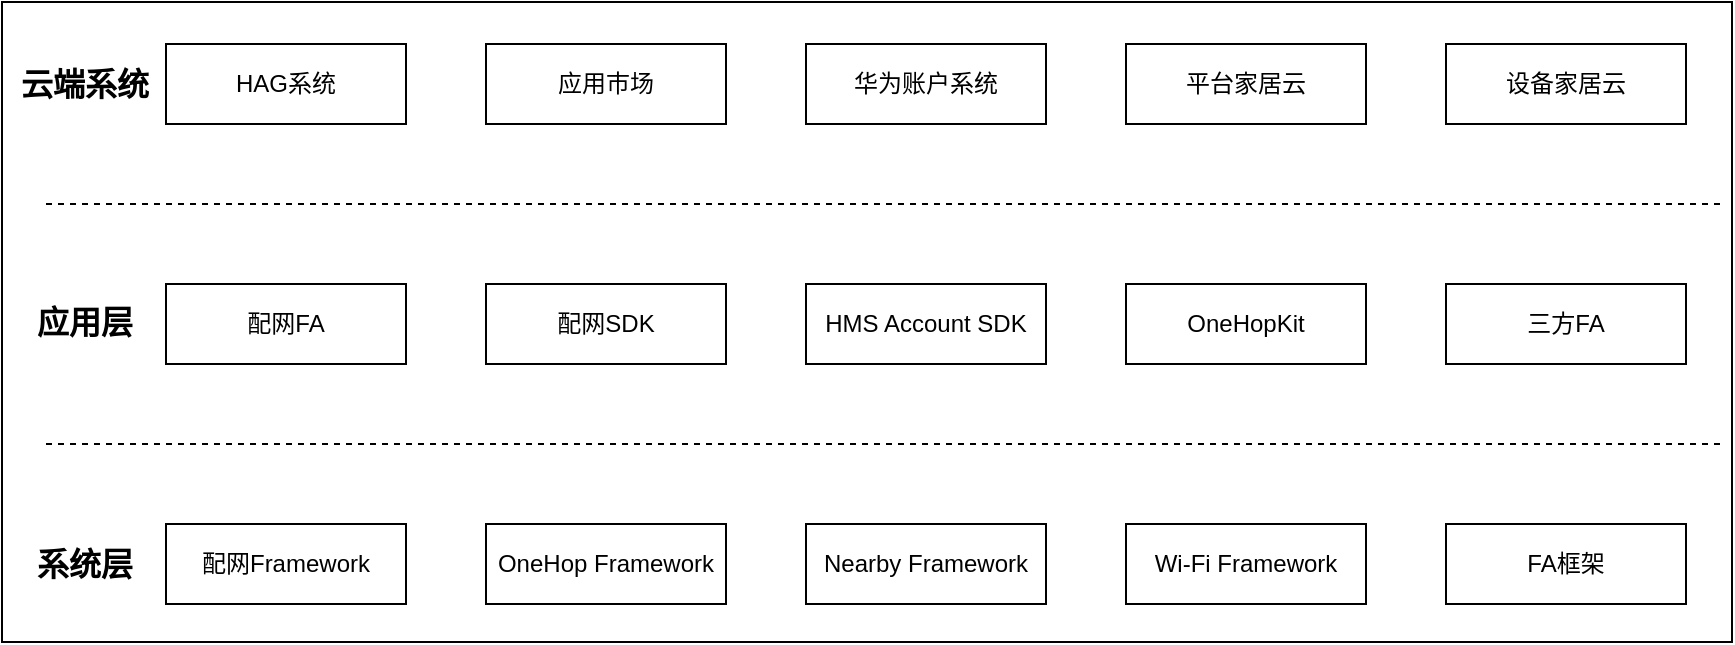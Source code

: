 <mxfile version="13.4.2" type="github">
  <diagram id="sb9LewfW7shVvvYAZqtr" name="Page-1">
    <mxGraphModel dx="2249" dy="794" grid="1" gridSize="10" guides="1" tooltips="1" connect="1" arrows="1" fold="1" page="1" pageScale="1" pageWidth="827" pageHeight="1169" math="0" shadow="0">
      <root>
        <mxCell id="0" />
        <mxCell id="1" parent="0" />
        <mxCell id="2lbByDhS2_QOVS_OjQFb-18" value="" style="rounded=0;whiteSpace=wrap;html=1;fillColor=none;" vertex="1" parent="1">
          <mxGeometry x="-42" y="179" width="865" height="320" as="geometry" />
        </mxCell>
        <mxCell id="2lbByDhS2_QOVS_OjQFb-1" value="平台家居云" style="rounded=0;whiteSpace=wrap;html=1;" vertex="1" parent="1">
          <mxGeometry x="520" y="200" width="120" height="40" as="geometry" />
        </mxCell>
        <mxCell id="2lbByDhS2_QOVS_OjQFb-2" value="设备家居云" style="rounded=0;whiteSpace=wrap;html=1;" vertex="1" parent="1">
          <mxGeometry x="680" y="200" width="120" height="40" as="geometry" />
        </mxCell>
        <mxCell id="2lbByDhS2_QOVS_OjQFb-3" value="配网FA" style="rounded=0;whiteSpace=wrap;html=1;" vertex="1" parent="1">
          <mxGeometry x="40" y="320" width="120" height="40" as="geometry" />
        </mxCell>
        <mxCell id="2lbByDhS2_QOVS_OjQFb-4" value="配网SDK" style="rounded=0;whiteSpace=wrap;html=1;" vertex="1" parent="1">
          <mxGeometry x="200" y="320" width="120" height="40" as="geometry" />
        </mxCell>
        <mxCell id="2lbByDhS2_QOVS_OjQFb-5" value="OneHopKit" style="rounded=0;whiteSpace=wrap;html=1;" vertex="1" parent="1">
          <mxGeometry x="520" y="320" width="120" height="40" as="geometry" />
        </mxCell>
        <mxCell id="2lbByDhS2_QOVS_OjQFb-6" value="HAG系统" style="rounded=0;whiteSpace=wrap;html=1;" vertex="1" parent="1">
          <mxGeometry x="40" y="200" width="120" height="40" as="geometry" />
        </mxCell>
        <mxCell id="2lbByDhS2_QOVS_OjQFb-7" value="应用市场" style="rounded=0;whiteSpace=wrap;html=1;" vertex="1" parent="1">
          <mxGeometry x="200" y="200" width="120" height="40" as="geometry" />
        </mxCell>
        <mxCell id="2lbByDhS2_QOVS_OjQFb-8" value="华为账户系统" style="rounded=0;whiteSpace=wrap;html=1;" vertex="1" parent="1">
          <mxGeometry x="360" y="200" width="120" height="40" as="geometry" />
        </mxCell>
        <mxCell id="2lbByDhS2_QOVS_OjQFb-9" value="HMS Account SDK" style="rounded=0;whiteSpace=wrap;html=1;" vertex="1" parent="1">
          <mxGeometry x="360" y="320" width="120" height="40" as="geometry" />
        </mxCell>
        <mxCell id="2lbByDhS2_QOVS_OjQFb-10" value="三方FA" style="rounded=0;whiteSpace=wrap;html=1;" vertex="1" parent="1">
          <mxGeometry x="680" y="320" width="120" height="40" as="geometry" />
        </mxCell>
        <mxCell id="2lbByDhS2_QOVS_OjQFb-11" value="配网Framework" style="rounded=0;whiteSpace=wrap;html=1;" vertex="1" parent="1">
          <mxGeometry x="40" y="440" width="120" height="40" as="geometry" />
        </mxCell>
        <mxCell id="2lbByDhS2_QOVS_OjQFb-12" value="OneHop Framework" style="rounded=0;whiteSpace=wrap;html=1;" vertex="1" parent="1">
          <mxGeometry x="200" y="440" width="120" height="40" as="geometry" />
        </mxCell>
        <mxCell id="2lbByDhS2_QOVS_OjQFb-13" value="Wi-Fi Framework" style="rounded=0;whiteSpace=wrap;html=1;" vertex="1" parent="1">
          <mxGeometry x="520" y="440" width="120" height="40" as="geometry" />
        </mxCell>
        <mxCell id="2lbByDhS2_QOVS_OjQFb-14" value="Nearby Framework" style="rounded=0;whiteSpace=wrap;html=1;" vertex="1" parent="1">
          <mxGeometry x="360" y="440" width="120" height="40" as="geometry" />
        </mxCell>
        <mxCell id="2lbByDhS2_QOVS_OjQFb-15" value="FA框架" style="rounded=0;whiteSpace=wrap;html=1;" vertex="1" parent="1">
          <mxGeometry x="680" y="440" width="120" height="40" as="geometry" />
        </mxCell>
        <mxCell id="2lbByDhS2_QOVS_OjQFb-16" value="" style="endArrow=none;dashed=1;html=1;" edge="1" parent="1">
          <mxGeometry width="50" height="50" relative="1" as="geometry">
            <mxPoint x="-20" y="280" as="sourcePoint" />
            <mxPoint x="820" y="280" as="targetPoint" />
            <Array as="points" />
          </mxGeometry>
        </mxCell>
        <mxCell id="2lbByDhS2_QOVS_OjQFb-17" value="" style="endArrow=none;dashed=1;html=1;" edge="1" parent="1">
          <mxGeometry width="50" height="50" relative="1" as="geometry">
            <mxPoint x="-20" y="400" as="sourcePoint" />
            <mxPoint x="819" y="400" as="targetPoint" />
            <Array as="points" />
          </mxGeometry>
        </mxCell>
        <mxCell id="2lbByDhS2_QOVS_OjQFb-20" value="&lt;font style=&quot;font-size: 16px&quot;&gt;&lt;b&gt;云端系统&lt;/b&gt;&lt;/font&gt;" style="text;html=1;strokeColor=none;fillColor=none;align=center;verticalAlign=middle;whiteSpace=wrap;rounded=0;" vertex="1" parent="1">
          <mxGeometry x="-39" y="210" width="77" height="20" as="geometry" />
        </mxCell>
        <mxCell id="2lbByDhS2_QOVS_OjQFb-21" value="&lt;font style=&quot;font-size: 16px&quot;&gt;&lt;b&gt;应用层&lt;/b&gt;&lt;/font&gt;" style="text;html=1;strokeColor=none;fillColor=none;align=center;verticalAlign=middle;whiteSpace=wrap;rounded=0;" vertex="1" parent="1">
          <mxGeometry x="-39" y="329" width="77" height="20" as="geometry" />
        </mxCell>
        <mxCell id="2lbByDhS2_QOVS_OjQFb-22" value="&lt;font style=&quot;font-size: 16px&quot;&gt;&lt;b&gt;系统层&lt;/b&gt;&lt;/font&gt;" style="text;html=1;strokeColor=none;fillColor=none;align=center;verticalAlign=middle;whiteSpace=wrap;rounded=0;" vertex="1" parent="1">
          <mxGeometry x="-39" y="450" width="77" height="20" as="geometry" />
        </mxCell>
      </root>
    </mxGraphModel>
  </diagram>
</mxfile>
